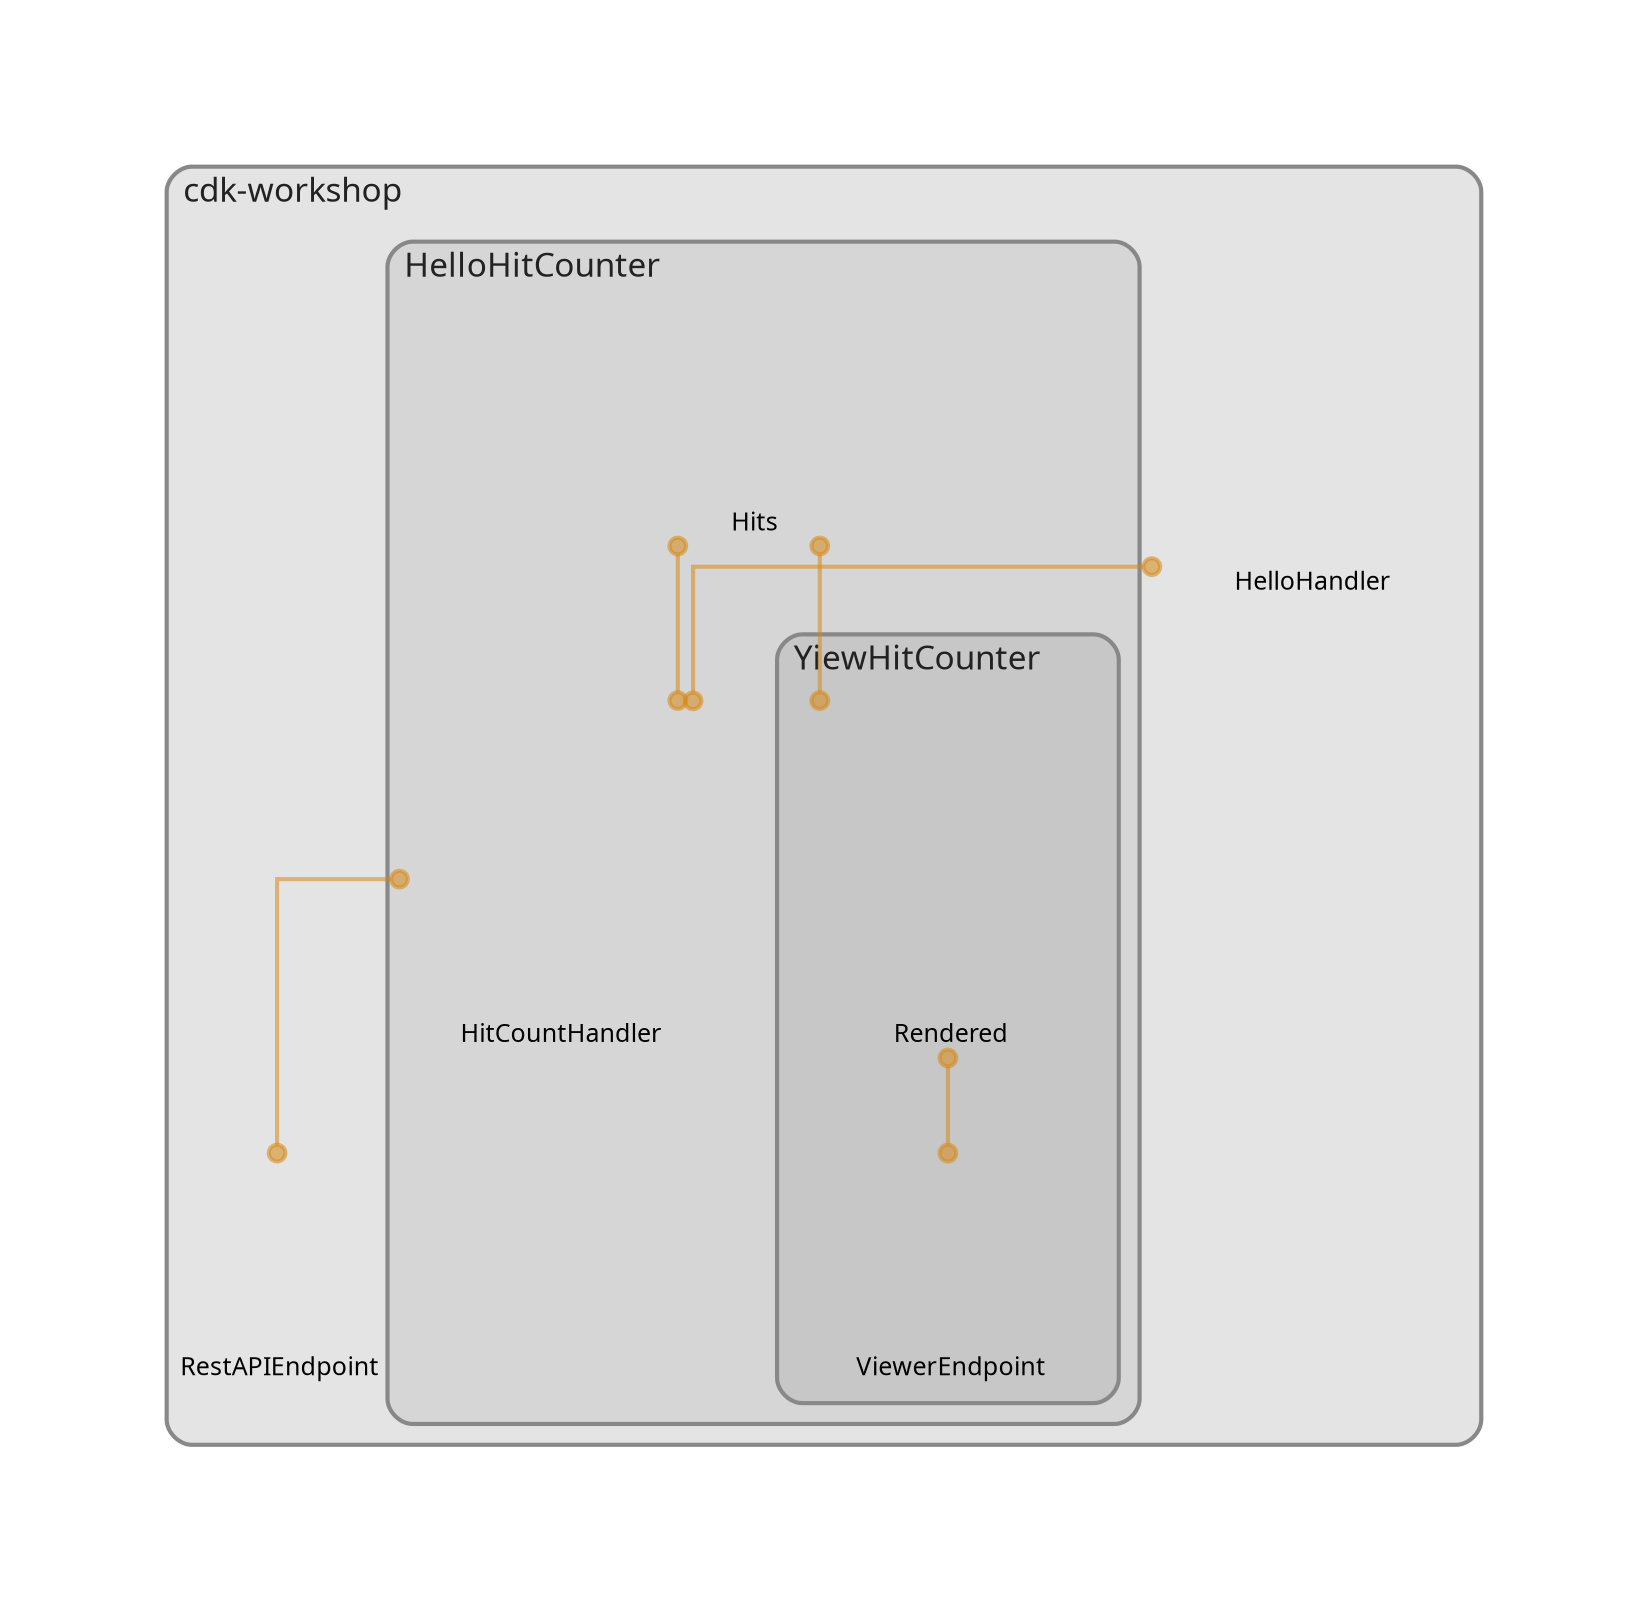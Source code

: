 digraph "Diagram" {
  splines = "ortho";
  pad = "1.0";
  nodesep = "0.60";
  ranksep = "0.75";
  fontname = "Sans-Serif";
  fontsize = "15";
  dpi = "200";
  rankdir = "BT";
  compound = "true";
  fontcolor = "#222222";
  edge [
    color = "#D5871488",
    penwidth = 2,
    arrowhead = "dot",
    arrowtail = "dot",
  ];
  node [
    shape = "box",
    style = "rounded",
    fixedsize = true,
    width = 1.7,
    height = 1.7,
    labelloc = "c",
    imagescale = true,
    fontname = "Sans-Serif",
    fontsize = 8,
    margin = 8,
  ];
  subgraph "cdk-workshop" {
    subgraph "cluster-SubGraph.cdk-workshop" {
      graph [
        label = "cdk-workshop",
        labelloc = "b",
        labeljust = "l",
        margin = "10",
        fontsize = "16",
        penwidth = "2",
        pencolor = "#888888",
        style = "filled,rounded",
        fillcolor = "#e4e4e4",
      ];
      "cdk-workshop/HelloHandler" [
        label = " HelloHandler",
        fontsize = 12,
        image = "/Users/sander/Code/cdk_workshop/node_modules/cdk-dia/icons/aws/Service/Arch_Compute/64/Arch_AWS-Lambda_64@5x.png",
        imagescale = "true",
        imagepos = "tc",
        penwidth = "0",
        shape = "node",
        fixedsize = "true",
        labelloc = "b",
        width = 2,
        height = 2.266,
      ];
      "cdk-workshop/RestAPIEndpoint" [
        label = " RestAPIEndpoint",
        fontsize = 12,
        image = "/Users/sander/Code/cdk_workshop/node_modules/cdk-dia/icons/aws/Service/Arch_Networking-Content/64/Arch_Amazon-API-Gateway_64@5x.png",
        imagescale = "true",
        imagepos = "tc",
        penwidth = "0",
        shape = "node",
        fixedsize = "true",
        labelloc = "b",
        width = 1.2,
        height = 1.466,
      ];
      subgraph "cluster-SubGraph.HelloHitCounter" {
        graph [
          label = "HelloHitCounter",
          labelloc = "b",
          labeljust = "l",
          margin = "10",
          fontsize = "16",
          penwidth = "2",
          pencolor = "#888888",
          style = "filled,rounded",
          fillcolor = "#d6d6d6",
        ];
        "cdk-workshop/HelloHitCounter/Hits" [
          label = " Hits",
          fontsize = 12,
          image = "/Users/sander/Code/cdk_workshop/node_modules/cdk-dia/icons/aws/Service/Arch_Database/64/Arch_Amazon-DynamoDB_64@5x.png",
          imagescale = "true",
          imagepos = "tc",
          penwidth = "0",
          shape = "node",
          fixedsize = "true",
          labelloc = "b",
          width = 1.2,
          height = 1.466,
        ];
        "cdk-workshop/HelloHitCounter/HitCountHandler" [
          label = " HitCountHandler",
          fontsize = 12,
          image = "/Users/sander/Code/cdk_workshop/node_modules/cdk-dia/icons/aws/Service/Arch_Compute/64/Arch_AWS-Lambda_64@5x.png",
          imagescale = "true",
          imagepos = "tc",
          penwidth = "0",
          shape = "node",
          fixedsize = "true",
          labelloc = "b",
          width = 2,
          height = 2.266,
        ];
        subgraph "cluster-SubGraph.YiewHitCounter" {
          graph [
            label = "YiewHitCounter",
            labelloc = "b",
            labeljust = "l",
            margin = "10",
            fontsize = "16",
            penwidth = "2",
            pencolor = "#888888",
            style = "filled,rounded",
            fillcolor = "#c7c7c7",
          ];
          "cdk-workshop/HelloHitCounter/YiewHitCounter/Rendered" [
            label = " Rendered",
            fontsize = 12,
            image = "/Users/sander/Code/cdk_workshop/node_modules/cdk-dia/icons/aws/Service/Arch_Compute/64/Arch_AWS-Lambda_64@5x.png",
            imagescale = "true",
            imagepos = "tc",
            penwidth = "0",
            shape = "node",
            fixedsize = "true",
            labelloc = "b",
            width = 2,
            height = 2.266,
          ];
          "cdk-workshop/HelloHitCounter/YiewHitCounter/ViewerEndpoint" [
            label = " ViewerEndpoint",
            fontsize = 12,
            image = "/Users/sander/Code/cdk_workshop/node_modules/cdk-dia/icons/aws/Service/Arch_Networking-Content/64/Arch_Amazon-API-Gateway_64@5x.png",
            imagescale = "true",
            imagepos = "tc",
            penwidth = "0",
            shape = "node",
            fixedsize = "true",
            labelloc = "b",
            width = 1.2,
            height = 1.466,
          ];
        }
      }
    }
  }
  "cdk-workshop/HelloHitCounter/HitCountHandler" -> "cdk-workshop/HelloHandler" [
    dir = "both",
  ];
  "cdk-workshop/HelloHitCounter/HitCountHandler" -> "cdk-workshop/HelloHitCounter/Hits" [
    dir = "both",
  ];
  "cdk-workshop/HelloHitCounter/YiewHitCounter/Rendered" -> "cdk-workshop/HelloHitCounter/Hits" [
    dir = "both",
  ];
  "cdk-workshop/HelloHitCounter/YiewHitCounter/ViewerEndpoint" -> "cdk-workshop/HelloHitCounter/YiewHitCounter/Rendered" [
    dir = "both",
  ];
  "cdk-workshop/RestAPIEndpoint" -> "cdk-workshop/HelloHitCounter/HitCountHandler" [
    dir = "both",
  ];
}